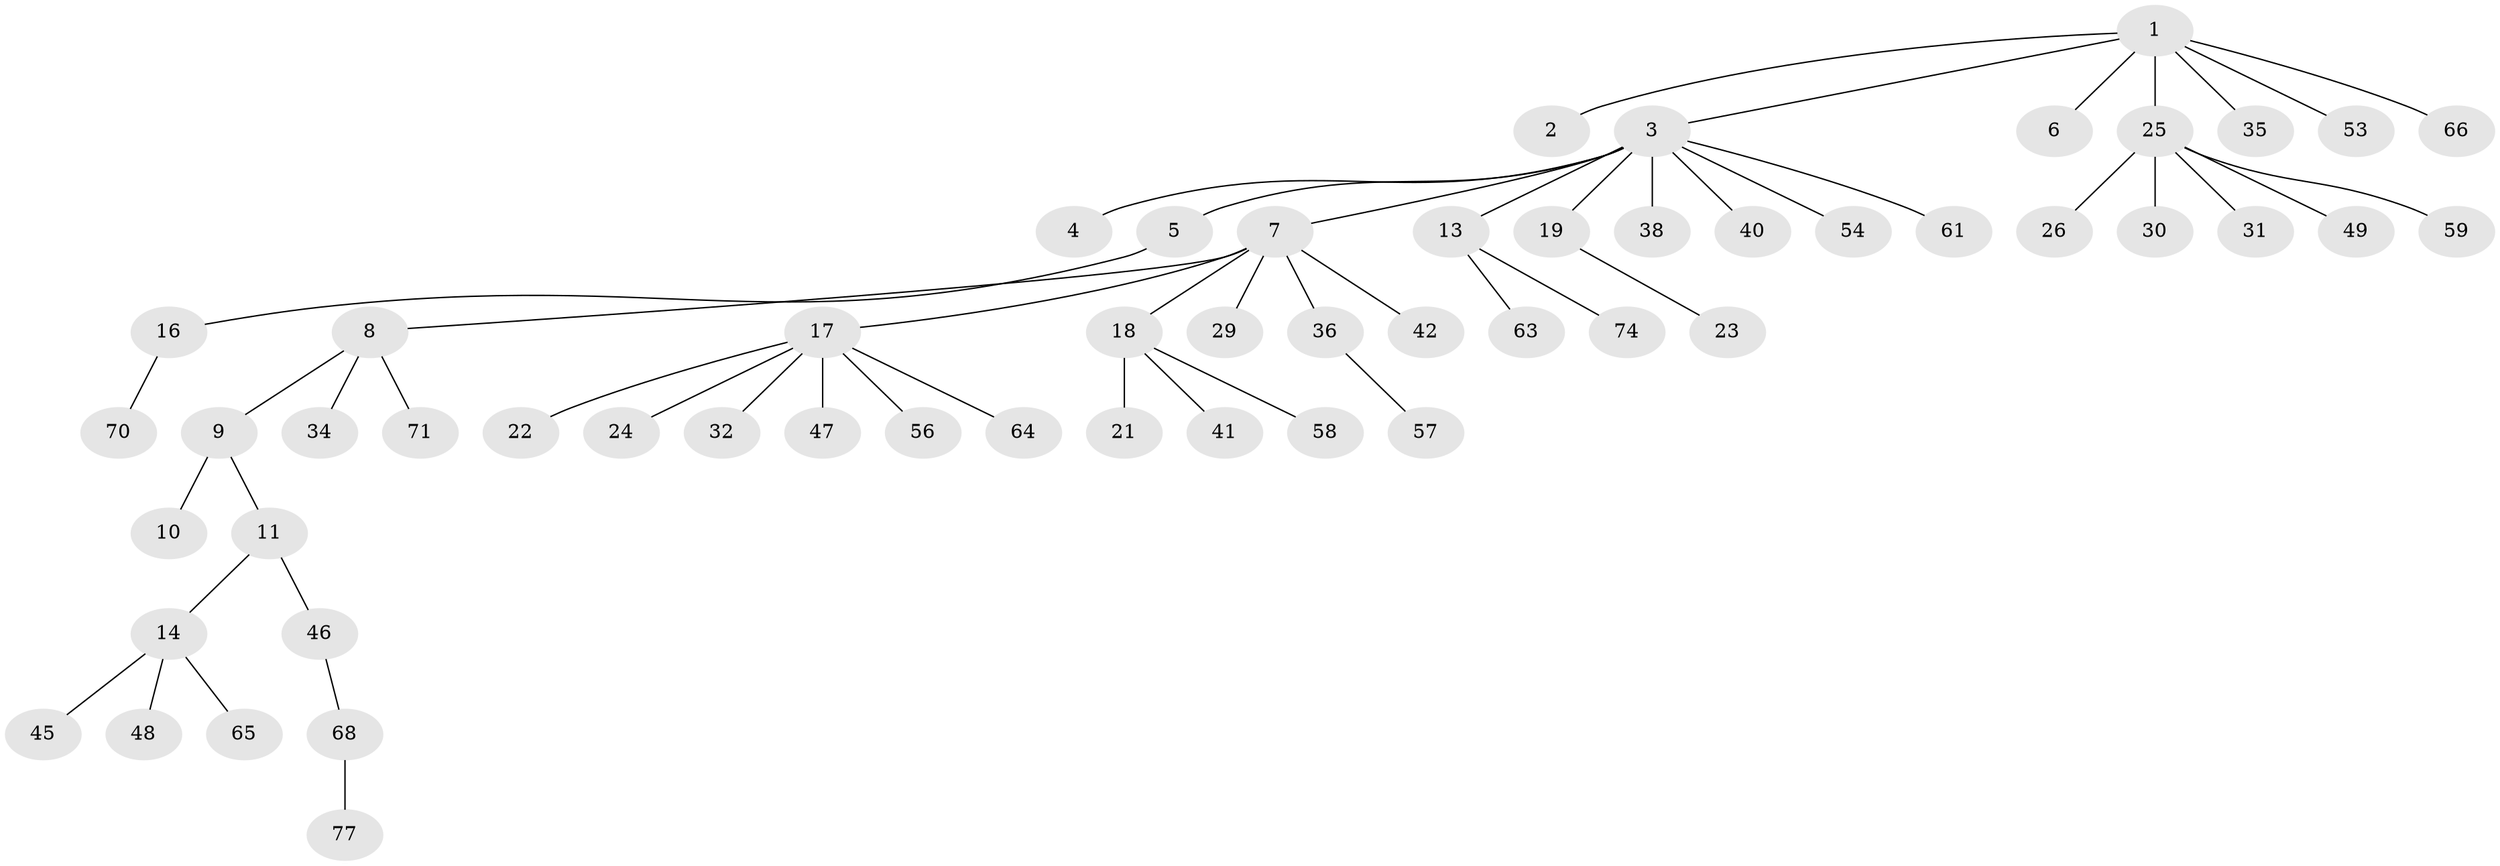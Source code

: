 // Generated by graph-tools (version 1.1) at 2025/23/03/03/25 07:23:51]
// undirected, 55 vertices, 54 edges
graph export_dot {
graph [start="1"]
  node [color=gray90,style=filled];
  1 [super="+55"];
  2;
  3 [super="+37"];
  4;
  5;
  6 [super="+52"];
  7 [super="+12"];
  8 [super="+15"];
  9 [super="+62"];
  10;
  11;
  13 [super="+39"];
  14 [super="+27"];
  16 [super="+60"];
  17 [super="+33"];
  18 [super="+20"];
  19 [super="+28"];
  21;
  22;
  23;
  24 [super="+69"];
  25 [super="+44"];
  26;
  29 [super="+73"];
  30;
  31;
  32;
  34;
  35;
  36 [super="+50"];
  38;
  40 [super="+72"];
  41;
  42 [super="+43"];
  45;
  46 [super="+51"];
  47;
  48;
  49;
  53;
  54;
  56 [super="+67"];
  57;
  58 [super="+75"];
  59;
  61;
  63;
  64;
  65;
  66;
  68;
  70 [super="+76"];
  71;
  74;
  77;
  1 -- 2;
  1 -- 3;
  1 -- 6;
  1 -- 25;
  1 -- 35;
  1 -- 53;
  1 -- 66;
  3 -- 4;
  3 -- 5;
  3 -- 7;
  3 -- 13;
  3 -- 19;
  3 -- 38;
  3 -- 40;
  3 -- 54;
  3 -- 61;
  5 -- 16;
  7 -- 8;
  7 -- 36;
  7 -- 42;
  7 -- 17;
  7 -- 18;
  7 -- 29;
  8 -- 9;
  8 -- 71;
  8 -- 34;
  9 -- 10;
  9 -- 11;
  11 -- 14;
  11 -- 46;
  13 -- 63;
  13 -- 74;
  14 -- 48;
  14 -- 65;
  14 -- 45;
  16 -- 70;
  17 -- 22;
  17 -- 24;
  17 -- 32;
  17 -- 47;
  17 -- 56;
  17 -- 64;
  18 -- 21;
  18 -- 58;
  18 -- 41;
  19 -- 23;
  25 -- 26;
  25 -- 30;
  25 -- 31;
  25 -- 49;
  25 -- 59;
  36 -- 57;
  46 -- 68;
  68 -- 77;
}

